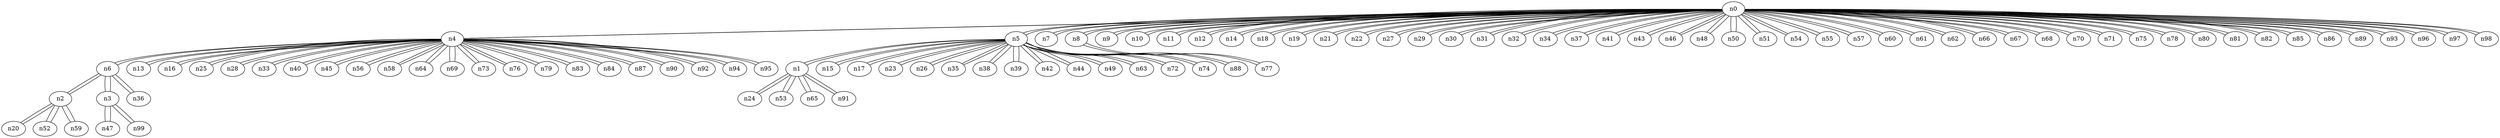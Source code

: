 graph {
n0;
n1;
n2;
n3;
n4;
n5;
n6;
n7;
n8;
n9;
n10;
n11;
n12;
n13;
n14;
n15;
n16;
n17;
n18;
n19;
n20;
n21;
n22;
n23;
n24;
n25;
n26;
n27;
n28;
n29;
n30;
n31;
n32;
n33;
n34;
n35;
n36;
n37;
n38;
n39;
n40;
n41;
n42;
n43;
n44;
n45;
n46;
n47;
n48;
n49;
n50;
n51;
n52;
n53;
n54;
n55;
n56;
n57;
n58;
n59;
n60;
n61;
n62;
n63;
n64;
n65;
n66;
n67;
n68;
n69;
n70;
n71;
n72;
n73;
n74;
n75;
n76;
n77;
n78;
n79;
n80;
n81;
n82;
n83;
n84;
n85;
n86;
n87;
n88;
n89;
n90;
n91;
n92;
n93;
n94;
n95;
n96;
n97;
n98;
n99;
n0 -- n75;
n0 -- n96;
n0 -- n27;
n0 -- n51;
n0 -- n21;
n0 -- n8;
n0 -- n34;
n0 -- n11;
n0 -- n55;
n0 -- n70;
n0 -- n32;
n0 -- n97;
n0 -- n7;
n0 -- n66;
n0 -- n22;
n0 -- n98;
n0 -- n71;
n0 -- n30;
n0 -- n68;
n0 -- n14;
n0 -- n31;
n0 -- n9;
n0 -- n12;
n0 -- n86;
n0 -- n57;
n0 -- n50;
n0 -- n46;
n0 -- n54;
n0 -- n5;
n0 -- n29;
n0 -- n48;
n0 -- n60;
n0 -- n4;
n0 -- n19;
n0 -- n78;
n0 -- n81;
n0 -- n93;
n0 -- n61;
n0 -- n41;
n0 -- n85;
n0 -- n80;
n0 -- n18;
n0 -- n62;
n0 -- n67;
n0 -- n43;
n0 -- n10;
n0 -- n89;
n0 -- n82;
n0 -- n37;
n1 -- n5;
n1 -- n53;
n1 -- n91;
n1 -- n65;
n1 -- n24;
n2 -- n20;
n2 -- n52;
n2 -- n59;
n2 -- n6;
n3 -- n47;
n3 -- n99;
n3 -- n6;
n4 -- n87;
n4 -- n0;
n4 -- n56;
n4 -- n84;
n4 -- n79;
n4 -- n83;
n4 -- n92;
n4 -- n76;
n4 -- n95;
n4 -- n28;
n4 -- n13;
n4 -- n40;
n4 -- n90;
n4 -- n69;
n4 -- n64;
n4 -- n58;
n4 -- n33;
n4 -- n16;
n4 -- n25;
n4 -- n45;
n4 -- n73;
n4 -- n6;
n4 -- n94;
n5 -- n74;
n5 -- n15;
n5 -- n72;
n5 -- n0;
n5 -- n17;
n5 -- n1;
n5 -- n63;
n5 -- n23;
n5 -- n39;
n5 -- n42;
n5 -- n35;
n5 -- n49;
n5 -- n26;
n5 -- n44;
n5 -- n38;
n5 -- n88;
n6 -- n2;
n6 -- n36;
n6 -- n3;
n6 -- n4;
n7 -- n0;
n8 -- n77;
n8 -- n0;
n9 -- n0;
n10 -- n0;
n11 -- n0;
n12 -- n0;
n13 -- n4;
n14 -- n0;
n15 -- n5;
n16 -- n4;
n17 -- n5;
n18 -- n0;
n19 -- n0;
n20 -- n2;
n21 -- n0;
n22 -- n0;
n23 -- n5;
n24 -- n1;
n25 -- n4;
n26 -- n5;
n27 -- n0;
n28 -- n4;
n29 -- n0;
n30 -- n0;
n31 -- n0;
n32 -- n0;
n33 -- n4;
n34 -- n0;
n35 -- n5;
n36 -- n6;
n37 -- n0;
n38 -- n5;
n39 -- n5;
n40 -- n4;
n41 -- n0;
n42 -- n5;
n43 -- n0;
n44 -- n5;
n45 -- n4;
n46 -- n0;
n47 -- n3;
n48 -- n0;
n49 -- n5;
n50 -- n0;
n51 -- n0;
n52 -- n2;
n53 -- n1;
n54 -- n0;
n55 -- n0;
n56 -- n4;
n57 -- n0;
n58 -- n4;
n59 -- n2;
n60 -- n0;
n61 -- n0;
n62 -- n0;
n63 -- n5;
n64 -- n4;
n65 -- n1;
n66 -- n0;
n67 -- n0;
n68 -- n0;
n69 -- n4;
n70 -- n0;
n71 -- n0;
n72 -- n5;
n73 -- n4;
n74 -- n5;
n75 -- n0;
n76 -- n4;
n77 -- n8;
n78 -- n0;
n79 -- n4;
n80 -- n0;
n81 -- n0;
n82 -- n0;
n83 -- n4;
n84 -- n4;
n85 -- n0;
n86 -- n0;
n87 -- n4;
n88 -- n5;
n89 -- n0;
n90 -- n4;
n91 -- n1;
n92 -- n4;
n93 -- n0;
n94 -- n4;
n95 -- n4;
n96 -- n0;
n97 -- n0;
n98 -- n0;
n99 -- n3;
}
